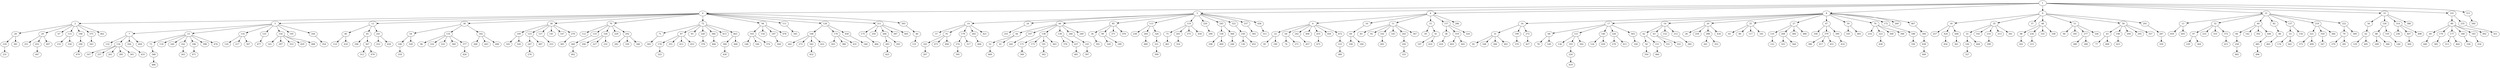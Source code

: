 digraph {
  1 -> 0;
  1 -> 3;
  1 -> 4;
  1 -> 8;
  1 -> 9;
  1 -> 21;
  1 -> 33;
  1 -> 101;
  1 -> 315;
  0 -> 2;
  0 -> 5;
  0 -> 12;
  0 -> 30;
  0 -> 38;
  0 -> 70;
  0 -> 72;
  0 -> 94;
  0 -> 111;
  0 -> 128;
  0 -> 211;
  0 -> 393;
  3 -> 14;
  3 -> 24;
  3 -> 66;
  3 -> 85;
  3 -> 113;
  3 -> 119;
  3 -> 220;
  3 -> 245;
  3 -> 322;
  3 -> 337;
  3 -> 436;
  4 -> 6;
  4 -> 10;
  4 -> 11;
  4 -> 15;
  4 -> 157;
  4 -> 286;
  8 -> 16;
  8 -> 17;
  8 -> 19;
  8 -> 20;
  8 -> 25;
  8 -> 27;
  8 -> 47;
  8 -> 59;
  8 -> 76;
  8 -> 172;
  8 -> 269;
  8 -> 467;
  9 -> 18;
  9 -> 35;
  9 -> 37;
  9 -> 48;
  9 -> 51;
  9 -> 58;
  9 -> 291;
  21 -> 13;
  21 -> 32;
  21 -> 60;
  21 -> 82;
  21 -> 137;
  21 -> 219;
  21 -> 222;
  33 -> 56;
  33 -> 126;
  33 -> 314;
  33 -> 388;
  101 -> 89;
  101 -> 235;
  315 -> 340;
  2 -> 28;
  2 -> 29;
  2 -> 67;
  2 -> 115;
  2 -> 196;
  2 -> 375;
  2 -> 462;
  5 -> 7;
  5 -> 23;
  5 -> 116;
  5 -> 125;
  5 -> 156;
  5 -> 195;
  5 -> 244;
  12 -> 40;
  12 -> 45;
  12 -> 241;
  30 -> 54;
  30 -> 135;
  30 -> 182;
  38 -> 109;
  38 -> 123;
  38 -> 127;
  38 -> 141;
  38 -> 147;
  38 -> 278;
  70 -> 112;
  70 -> 133;
  70 -> 164;
  70 -> 229;
  70 -> 292;
  72 -> 71;
  72 -> 87;
  72 -> 93;
  72 -> 228;
  72 -> 366;
  72 -> 413;
  72 -> 463;
  94 -> 103;
  94 -> 154;
  94 -> 187;
  94 -> 478;
  111 -> 345;
  128 -> 108;
  128 -> 176;
  128 -> 458;
  211 -> 175;
  211 -> 250;
  211 -> 266;
  211 -> 387;
  211 -> 405;
  393 -> 46;
  14 -> 57;
  14 -> 91;
  14 -> 179;
  14 -> 265;
  14 -> 421;
  24 -> 255;
  66 -> 44;
  66 -> 107;
  66 -> 138;
  66 -> 139;
  66 -> 246;
  66 -> 249;
  85 -> 34;
  85 -> 99;
  85 -> 371;
  85 -> 476;
  113 -> 238;
  113 -> 264;
  113 -> 326;
  119 -> 75;
  119 -> 205;
  119 -> 275;
  119 -> 450;
  220 -> 290;
  245 -> 158;
  245 -> 368;
  322 -> 230;
  337 -> 365;
  436 -> 311;
  6 -> 22;
  6 -> 64;
  6 -> 242;
  6 -> 400;
  6 -> 435;
  6 -> 456;
  6 -> 472;
  10 -> 69;
  11 -> 83;
  11 -> 92;
  11 -> 102;
  11 -> 145;
  11 -> 243;
  11 -> 347;
  15 -> 39;
  15 -> 41;
  157 -> 36;
  157 -> 319;
  157 -> 324;
  16 -> 31;
  16 -> 199;
  16 -> 272;
  17 -> 68;
  17 -> 121;
  17 -> 140;
  17 -> 226;
  17 -> 303;
  19 -> 42;
  19 -> 63;
  19 -> 152;
  19 -> 212;
  20 -> 26;
  20 -> 259;
  20 -> 288;
  20 -> 434;
  25 -> 65;
  25 -> 80;
  25 -> 117;
  25 -> 181;
  27 -> 110;
  27 -> 208;
  27 -> 304;
  27 -> 480;
  47 -> 358;
  47 -> 379;
  47 -> 390;
  59 -> 105;
  59 -> 483;
  76 -> 214;
  76 -> 223;
  76 -> 308;
  76 -> 396;
  172 -> 188;
  467 -> 300;
  18 -> 257;
  18 -> 424;
  18 -> 448;
  35 -> 55;
  35 -> 192;
  35 -> 210;
  35 -> 213;
  35 -> 341;
  48 -> 98;
  48 -> 234;
  48 -> 335;
  48 -> 338;
  51 -> 90;
  51 -> 185;
  51 -> 277;
  51 -> 336;
  58 -> 43;
  58 -> 198;
  58 -> 200;
  58 -> 295;
  58 -> 357;
  291 -> 287;
  13 -> 459;
  13 -> 493;
  32 -> 97;
  32 -> 233;
  32 -> 310;
  32 -> 372;
  60 -> 84;
  60 -> 142;
  60 -> 392;
  60 -> 446;
  82 -> 86;
  137 -> 53;
  137 -> 150;
  219 -> 221;
  219 -> 359;
  219 -> 384;
  222 -> 79;
  222 -> 309;
  56 -> 62;
  126 -> 88;
  126 -> 159;
  314 -> 236;
  314 -> 407;
  314 -> 498;
  89 -> 49;
  89 -> 170;
  89 -> 177;
  89 -> 180;
  89 -> 183;
  89 -> 492;
  235 -> 351;
  28 -> 218;
  28 -> 381;
  29 -> 251;
  29 -> 432;
  29 -> 497;
  115 -> 155;
  115 -> 334;
  196 -> 294;
  375 -> 343;
  7 -> 132;
  7 -> 134;
  7 -> 356;
  7 -> 404;
  23 -> 73;
  23 -> 118;
  23 -> 160;
  23 -> 162;
  23 -> 186;
  23 -> 398;
  23 -> 474;
  116 -> 120;
  116 -> 217;
  116 -> 307;
  125 -> 477;
  156 -> 161;
  156 -> 297;
  156 -> 353;
  156 -> 429;
  156 -> 488;
  244 -> 354;
  40 -> 114;
  40 -> 418;
  45 -> 296;
  45 -> 367;
  241 -> 252;
  241 -> 420;
  54 -> 106;
  54 -> 328;
  135 -> 96;
  135 -> 216;
  135 -> 225;
  135 -> 360;
  135 -> 377;
  182 -> 268;
  182 -> 443;
  182 -> 490;
  109 -> 165;
  109 -> 320;
  123 -> 247;
  123 -> 487;
  127 -> 253;
  278 -> 383;
  133 -> 260;
  164 -> 206;
  164 -> 227;
  164 -> 232;
  292 -> 282;
  292 -> 339;
  292 -> 346;
  71 -> 305;
  87 -> 178;
  87 -> 355;
  87 -> 412;
  87 -> 453;
  228 -> 378;
  366 -> 466;
  463 -> 394;
  463 -> 468;
  103 -> 148;
  103 -> 166;
  103 -> 374;
  187 -> 204;
  108 -> 262;
  108 -> 273;
  108 -> 342;
  108 -> 422;
  176 -> 203;
  176 -> 380;
  176 -> 431;
  458 -> 240;
  175 -> 484;
  266 -> 283;
  266 -> 293;
  46 -> 131;
  91 -> 163;
  91 -> 473;
  91 -> 494;
  179 -> 274;
  179 -> 317;
  265 -> 406;
  44 -> 52;
  44 -> 61;
  107 -> 442;
  138 -> 171;
  138 -> 173;
  138 -> 191;
  138 -> 363;
  139 -> 376;
  139 -> 437;
  246 -> 143;
  34 -> 391;
  99 -> 169;
  99 -> 189;
  264 -> 489;
  326 -> 321;
  75 -> 461;
  205 -> 316;
  158 -> 298;
  158 -> 409;
  368 -> 248;
  230 -> 130;
  230 -> 455;
  22 -> 95;
  22 -> 190;
  64 -> 74;
  64 -> 271;
  242 -> 457;
  435 -> 475;
  472 -> 153;
  69 -> 100;
  69 -> 184;
  102 -> 491;
  243 -> 256;
  41 -> 197;
  41 -> 410;
  36 -> 416;
  319 -> 403;
  319 -> 445;
  31 -> 81;
  31 -> 168;
  31 -> 284;
  31 -> 401;
  199 -> 370;
  272 -> 427;
  68 -> 78;
  68 -> 149;
  121 -> 136;
  121 -> 193;
  121 -> 302;
  140 -> 124;
  140 -> 439;
  226 -> 270;
  226 -> 411;
  303 -> 104;
  42 -> 50;
  42 -> 151;
  63 -> 331;
  63 -> 332;
  212 -> 382;
  288 -> 201;
  288 -> 352;
  110 -> 122;
  208 -> 325;
  208 -> 344;
  379 -> 386;
  379 -> 417;
  379 -> 451;
  390 -> 414;
  223 -> 428;
  188 -> 330;
  300 -> 438;
  424 -> 454;
  448 -> 361;
  55 -> 144;
  55 -> 444;
  210 -> 299;
  98 -> 202;
  234 -> 215;
  277 -> 280;
  277 -> 289;
  43 -> 77;
  43 -> 408;
  198 -> 423;
  287 -> 329;
  97 -> 239;
  97 -> 364;
  372 -> 415;
  84 -> 258;
  446 -> 485;
  86 -> 465;
  53 -> 174;
  53 -> 441;
  221 -> 373;
  221 -> 499;
  359 -> 267;
  79 -> 279;
  79 -> 281;
  62 -> 129;
  62 -> 495;
  88 -> 209;
  88 -> 306;
  159 -> 146;
  407 -> 369;
  49 -> 440;
  170 -> 385;
  177 -> 313;
  177 -> 464;
  180 -> 194;
  183 -> 254;
  218 -> 231;
  432 -> 447;
  294 -> 479;
  134 -> 167;
  134 -> 237;
  134 -> 261;
  134 -> 285;
  134 -> 301;
  356 -> 433;
  73 -> 348;
  162 -> 263;
  186 -> 471;
  367 -> 312;
  367 -> 470;
  106 -> 318;
  377 -> 426;
  247 -> 276;
  260 -> 402;
  178 -> 323;
  394 -> 430;
  342 -> 452;
  283 -> 425;
  163 -> 207;
  274 -> 395;
  52 -> 469;
  171 -> 349;
  191 -> 362;
  437 -> 481;
  143 -> 397;
  321 -> 399;
  153 -> 389;
  256 -> 333;
  193 -> 224;
  50 -> 350;
  151 -> 460;
  438 -> 449;
  144 -> 327;
  258 -> 482;
  485 -> 496;
  348 -> 486;
  224 -> 419;
}
